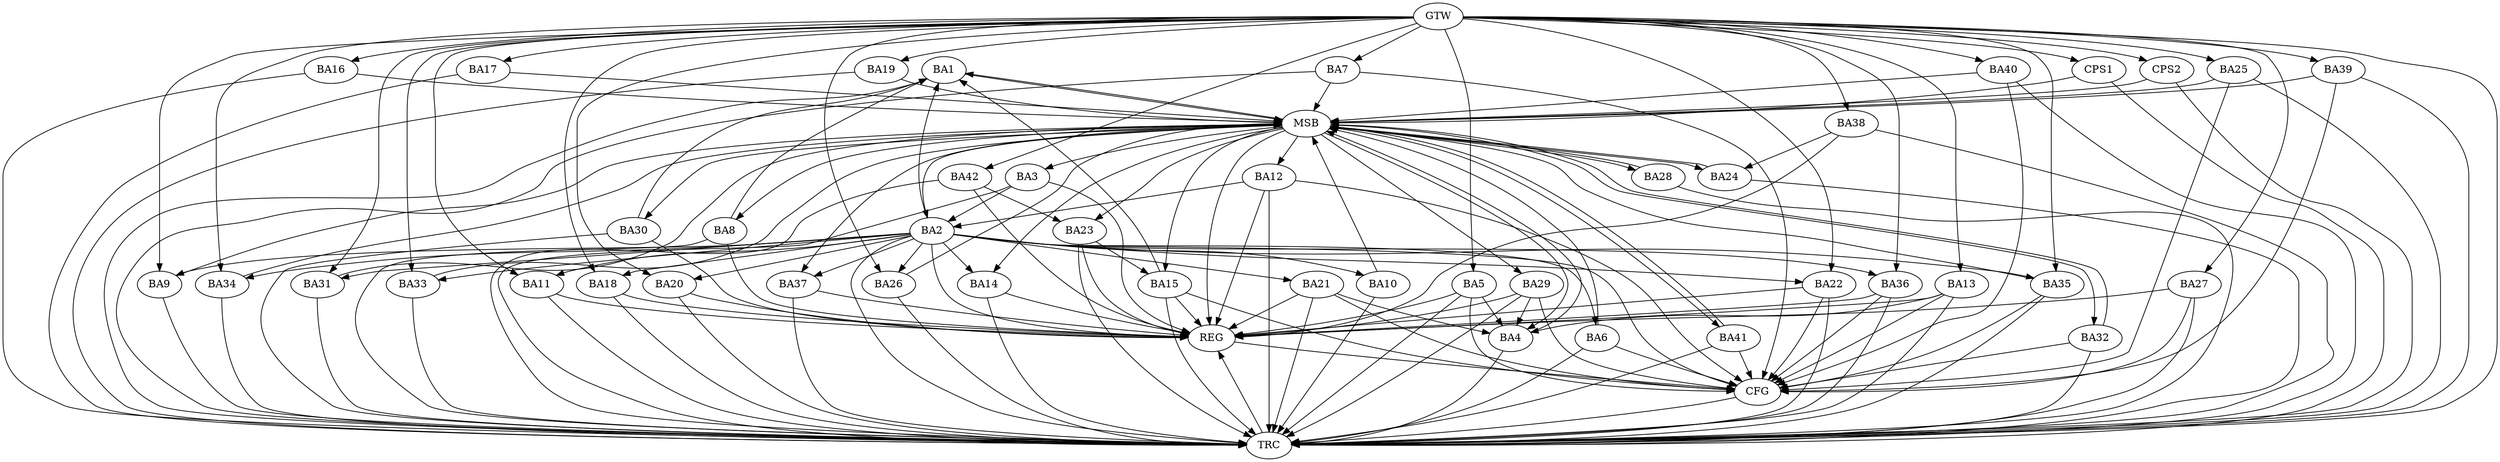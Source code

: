 strict digraph G {
  BA1 [ label="BA1" ];
  BA2 [ label="BA2" ];
  BA3 [ label="BA3" ];
  BA4 [ label="BA4" ];
  BA5 [ label="BA5" ];
  BA6 [ label="BA6" ];
  BA7 [ label="BA7" ];
  BA8 [ label="BA8" ];
  BA9 [ label="BA9" ];
  BA10 [ label="BA10" ];
  BA11 [ label="BA11" ];
  BA12 [ label="BA12" ];
  BA13 [ label="BA13" ];
  BA14 [ label="BA14" ];
  BA15 [ label="BA15" ];
  BA16 [ label="BA16" ];
  BA17 [ label="BA17" ];
  BA18 [ label="BA18" ];
  BA19 [ label="BA19" ];
  BA20 [ label="BA20" ];
  BA21 [ label="BA21" ];
  BA22 [ label="BA22" ];
  BA23 [ label="BA23" ];
  BA24 [ label="BA24" ];
  BA25 [ label="BA25" ];
  BA26 [ label="BA26" ];
  BA27 [ label="BA27" ];
  BA28 [ label="BA28" ];
  BA29 [ label="BA29" ];
  BA30 [ label="BA30" ];
  BA31 [ label="BA31" ];
  BA32 [ label="BA32" ];
  BA33 [ label="BA33" ];
  BA34 [ label="BA34" ];
  BA35 [ label="BA35" ];
  BA36 [ label="BA36" ];
  BA37 [ label="BA37" ];
  BA38 [ label="BA38" ];
  BA39 [ label="BA39" ];
  BA40 [ label="BA40" ];
  BA41 [ label="BA41" ];
  BA42 [ label="BA42" ];
  CPS1 [ label="CPS1" ];
  CPS2 [ label="CPS2" ];
  GTW [ label="GTW" ];
  REG [ label="REG" ];
  MSB [ label="MSB" ];
  CFG [ label="CFG" ];
  TRC [ label="TRC" ];
  BA2 -> BA1;
  BA3 -> BA2;
  BA5 -> BA4;
  BA8 -> BA1;
  BA12 -> BA2;
  BA13 -> BA4;
  BA15 -> BA1;
  BA21 -> BA4;
  BA23 -> BA15;
  BA29 -> BA4;
  BA30 -> BA1;
  BA38 -> BA24;
  BA42 -> BA23;
  GTW -> BA5;
  GTW -> BA7;
  GTW -> BA9;
  GTW -> BA11;
  GTW -> BA13;
  GTW -> BA16;
  GTW -> BA17;
  GTW -> BA18;
  GTW -> BA19;
  GTW -> BA20;
  GTW -> BA22;
  GTW -> BA25;
  GTW -> BA26;
  GTW -> BA27;
  GTW -> BA31;
  GTW -> BA33;
  GTW -> BA34;
  GTW -> BA35;
  GTW -> BA36;
  GTW -> BA38;
  GTW -> BA39;
  GTW -> BA40;
  GTW -> BA42;
  GTW -> CPS1;
  GTW -> CPS2;
  BA2 -> REG;
  BA3 -> REG;
  BA5 -> REG;
  BA8 -> REG;
  BA11 -> REG;
  BA12 -> REG;
  BA13 -> REG;
  BA14 -> REG;
  BA15 -> REG;
  BA18 -> REG;
  BA20 -> REG;
  BA21 -> REG;
  BA22 -> REG;
  BA23 -> REG;
  BA27 -> REG;
  BA29 -> REG;
  BA30 -> REG;
  BA36 -> REG;
  BA37 -> REG;
  BA38 -> REG;
  BA42 -> REG;
  BA1 -> MSB;
  MSB -> BA2;
  MSB -> REG;
  BA4 -> MSB;
  MSB -> BA1;
  BA6 -> MSB;
  MSB -> BA3;
  BA7 -> MSB;
  BA9 -> MSB;
  BA10 -> MSB;
  BA16 -> MSB;
  BA17 -> MSB;
  MSB -> BA8;
  BA19 -> MSB;
  BA24 -> MSB;
  MSB -> BA12;
  BA25 -> MSB;
  BA26 -> MSB;
  MSB -> BA4;
  BA28 -> MSB;
  BA31 -> MSB;
  MSB -> BA30;
  BA32 -> MSB;
  MSB -> BA15;
  BA33 -> MSB;
  BA34 -> MSB;
  BA35 -> MSB;
  MSB -> BA32;
  BA39 -> MSB;
  MSB -> BA14;
  BA40 -> MSB;
  MSB -> BA23;
  BA41 -> MSB;
  CPS1 -> MSB;
  MSB -> BA29;
  MSB -> BA24;
  MSB -> BA37;
  MSB -> BA28;
  CPS2 -> MSB;
  MSB -> BA41;
  BA12 -> CFG;
  BA15 -> CFG;
  BA40 -> CFG;
  BA2 -> CFG;
  BA32 -> CFG;
  BA5 -> CFG;
  BA27 -> CFG;
  BA41 -> CFG;
  BA36 -> CFG;
  BA21 -> CFG;
  BA6 -> CFG;
  BA25 -> CFG;
  BA7 -> CFG;
  BA39 -> CFG;
  BA22 -> CFG;
  BA35 -> CFG;
  BA29 -> CFG;
  BA13 -> CFG;
  REG -> CFG;
  BA1 -> TRC;
  BA2 -> TRC;
  BA3 -> TRC;
  BA4 -> TRC;
  BA5 -> TRC;
  BA6 -> TRC;
  BA7 -> TRC;
  BA8 -> TRC;
  BA9 -> TRC;
  BA10 -> TRC;
  BA11 -> TRC;
  BA12 -> TRC;
  BA13 -> TRC;
  BA14 -> TRC;
  BA15 -> TRC;
  BA16 -> TRC;
  BA17 -> TRC;
  BA18 -> TRC;
  BA19 -> TRC;
  BA20 -> TRC;
  BA21 -> TRC;
  BA22 -> TRC;
  BA23 -> TRC;
  BA24 -> TRC;
  BA25 -> TRC;
  BA26 -> TRC;
  BA27 -> TRC;
  BA28 -> TRC;
  BA29 -> TRC;
  BA30 -> TRC;
  BA31 -> TRC;
  BA32 -> TRC;
  BA33 -> TRC;
  BA34 -> TRC;
  BA35 -> TRC;
  BA36 -> TRC;
  BA37 -> TRC;
  BA38 -> TRC;
  BA39 -> TRC;
  BA40 -> TRC;
  BA41 -> TRC;
  BA42 -> TRC;
  CPS1 -> TRC;
  CPS2 -> TRC;
  GTW -> TRC;
  CFG -> TRC;
  TRC -> REG;
  BA2 -> BA20;
  BA2 -> BA35;
  BA2 -> BA21;
  BA2 -> BA37;
  BA2 -> BA22;
  BA2 -> BA26;
  BA2 -> BA9;
  BA2 -> BA18;
  BA2 -> BA6;
  BA2 -> BA10;
  BA2 -> BA31;
  BA2 -> BA36;
  BA2 -> BA33;
  BA2 -> BA34;
  BA2 -> BA11;
  BA2 -> BA14;
}
